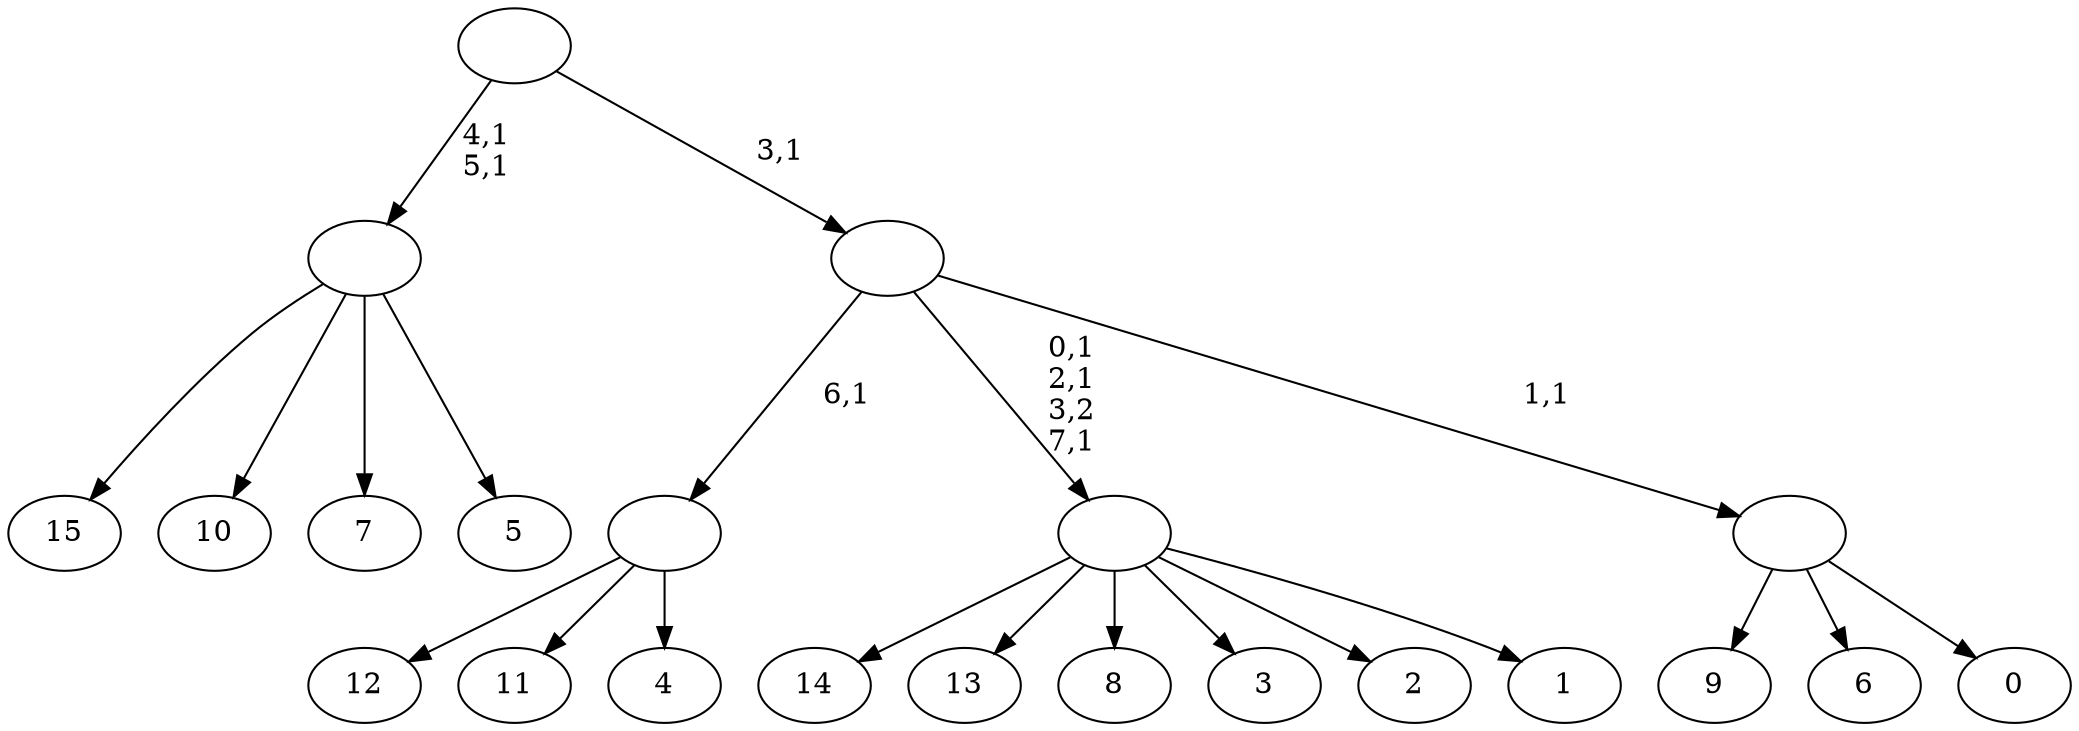 digraph T {
	24 [label="15"]
	23 [label="14"]
	22 [label="13"]
	21 [label="12"]
	20 [label="11"]
	19 [label="10"]
	18 [label="9"]
	17 [label="8"]
	16 [label="7"]
	15 [label="6"]
	14 [label="5"]
	13 [label=""]
	11 [label="4"]
	10 [label=""]
	9 [label="3"]
	8 [label="2"]
	7 [label="1"]
	6 [label=""]
	3 [label="0"]
	2 [label=""]
	1 [label=""]
	0 [label=""]
	13 -> 24 [label=""]
	13 -> 19 [label=""]
	13 -> 16 [label=""]
	13 -> 14 [label=""]
	10 -> 21 [label=""]
	10 -> 20 [label=""]
	10 -> 11 [label=""]
	6 -> 23 [label=""]
	6 -> 22 [label=""]
	6 -> 17 [label=""]
	6 -> 9 [label=""]
	6 -> 8 [label=""]
	6 -> 7 [label=""]
	2 -> 18 [label=""]
	2 -> 15 [label=""]
	2 -> 3 [label=""]
	1 -> 6 [label="0,1\n2,1\n3,2\n7,1"]
	1 -> 10 [label="6,1"]
	1 -> 2 [label="1,1"]
	0 -> 13 [label="4,1\n5,1"]
	0 -> 1 [label="3,1"]
}
